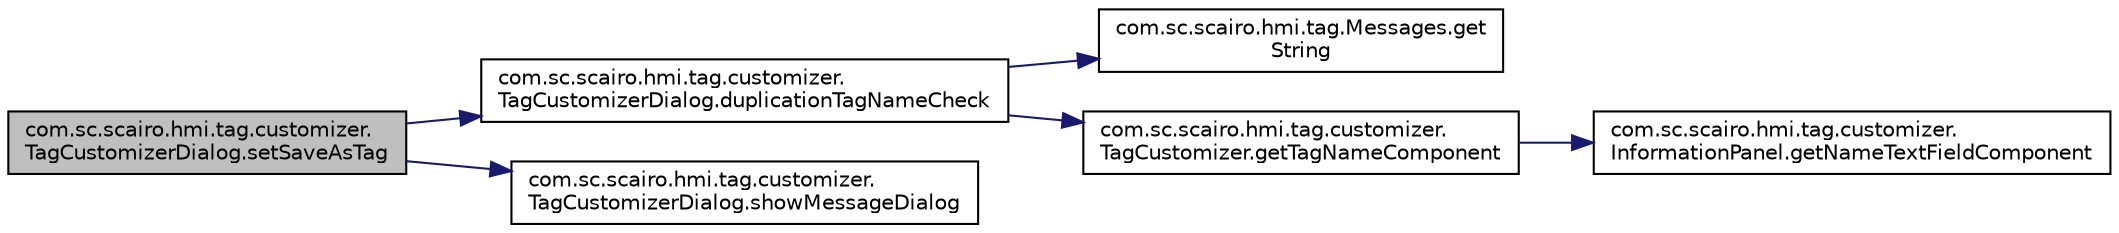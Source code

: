 digraph "com.sc.scairo.hmi.tag.customizer.TagCustomizerDialog.setSaveAsTag"
{
 // LATEX_PDF_SIZE
  edge [fontname="Helvetica",fontsize="10",labelfontname="Helvetica",labelfontsize="10"];
  node [fontname="Helvetica",fontsize="10",shape=record];
  rankdir="LR";
  Node1 [label="com.sc.scairo.hmi.tag.customizer.\lTagCustomizerDialog.setSaveAsTag",height=0.2,width=0.4,color="black", fillcolor="grey75", style="filled", fontcolor="black",tooltip=" "];
  Node1 -> Node2 [color="midnightblue",fontsize="10",style="solid",fontname="Helvetica"];
  Node2 [label="com.sc.scairo.hmi.tag.customizer.\lTagCustomizerDialog.duplicationTagNameCheck",height=0.2,width=0.4,color="black", fillcolor="white", style="filled",URL="$classcom_1_1sc_1_1scairo_1_1hmi_1_1tag_1_1customizer_1_1_tag_customizer_dialog.html#aec8054b3ab46969e8386551271c436ae",tooltip=" "];
  Node2 -> Node3 [color="midnightblue",fontsize="10",style="solid",fontname="Helvetica"];
  Node3 [label="com.sc.scairo.hmi.tag.Messages.get\lString",height=0.2,width=0.4,color="black", fillcolor="white", style="filled",URL="$classcom_1_1sc_1_1scairo_1_1hmi_1_1tag_1_1_messages.html#a355064bf21250f7f7a71fe927ade06ea",tooltip=" "];
  Node2 -> Node4 [color="midnightblue",fontsize="10",style="solid",fontname="Helvetica"];
  Node4 [label="com.sc.scairo.hmi.tag.customizer.\lTagCustomizer.getTagNameComponent",height=0.2,width=0.4,color="black", fillcolor="white", style="filled",URL="$classcom_1_1sc_1_1scairo_1_1hmi_1_1tag_1_1customizer_1_1_tag_customizer.html#a05ad3ab2d2014d61e6fbb2e9be6b9113",tooltip=" "];
  Node4 -> Node5 [color="midnightblue",fontsize="10",style="solid",fontname="Helvetica"];
  Node5 [label="com.sc.scairo.hmi.tag.customizer.\lInformationPanel.getNameTextFieldComponent",height=0.2,width=0.4,color="black", fillcolor="white", style="filled",URL="$classcom_1_1sc_1_1scairo_1_1hmi_1_1tag_1_1customizer_1_1_information_panel.html#ad744f84a98040689042f63c940028830",tooltip=" "];
  Node1 -> Node6 [color="midnightblue",fontsize="10",style="solid",fontname="Helvetica"];
  Node6 [label="com.sc.scairo.hmi.tag.customizer.\lTagCustomizerDialog.showMessageDialog",height=0.2,width=0.4,color="black", fillcolor="white", style="filled",URL="$classcom_1_1sc_1_1scairo_1_1hmi_1_1tag_1_1customizer_1_1_tag_customizer_dialog.html#abcc066f7480a197b4cee61752c63e59c",tooltip=" "];
}
